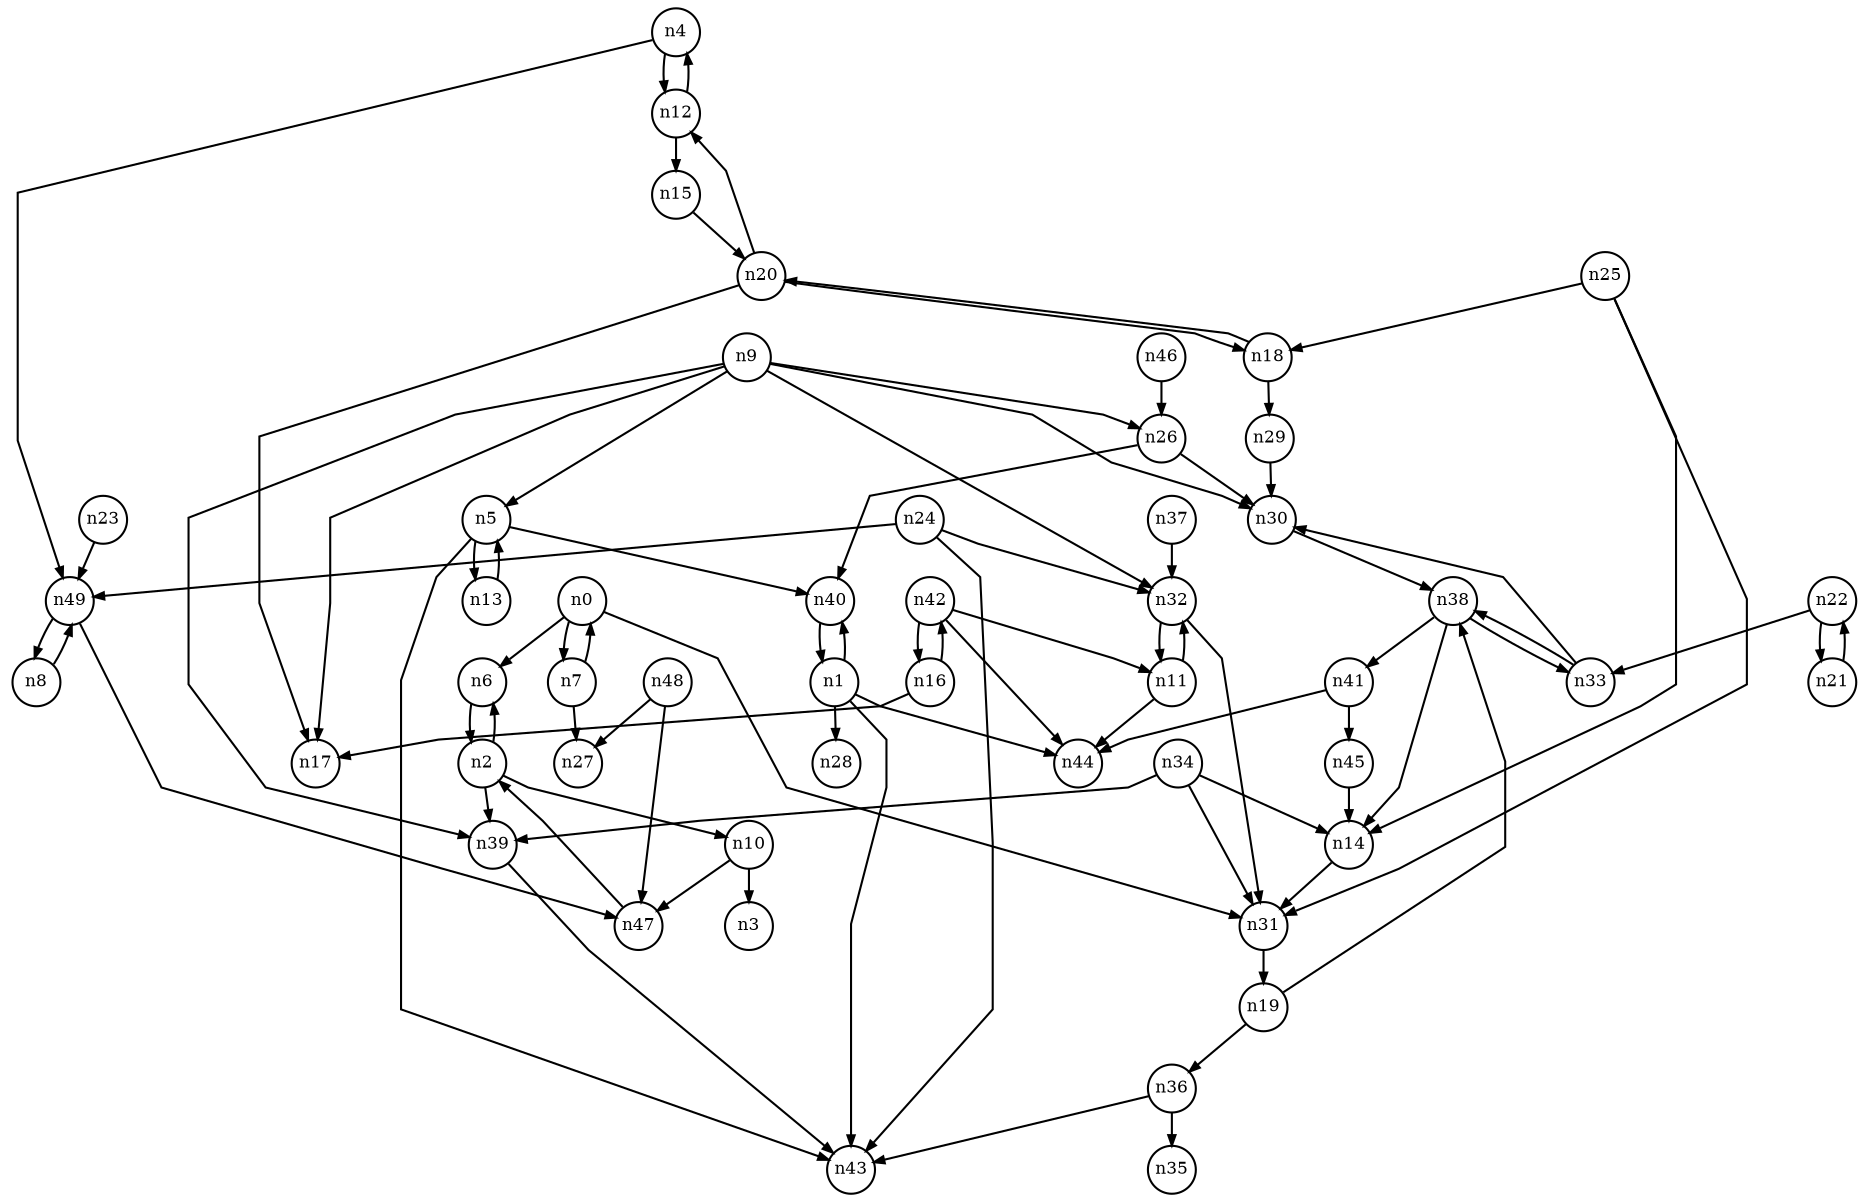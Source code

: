 digraph G{
splines=polyline;
ranksep=0.22;
nodesep=0.22;
nodesize=0.16;
fontsize=8
edge [arrowsize=0.5]
node [fontsize=8 shape=circle width=0.32 fixedsize=shape];

n6 -> n2
n0 -> n6
n0 -> n7
n0 -> n31
n7 -> n27
n7 -> n0
n31 -> n19
n1 -> n28
n1 -> n40
n1 -> n43
n1 -> n44
n40 -> n1
n2 -> n6
n2 -> n10
n2 -> n39
n10 -> n3
n10 -> n47
n39 -> n43
n12 -> n15
n12 -> n4
n4 -> n12
n4 -> n49
n49 -> n47
n49 -> n8
n13 -> n5
n5 -> n13
n5 -> n40
n5 -> n43
n8 -> n49
n9 -> n5
n9 -> n17
n9 -> n26
n9 -> n30
n9 -> n32
n9 -> n39
n26 -> n30
n26 -> n40
n30 -> n38
n32 -> n31
n32 -> n11
n47 -> n2
n11 -> n32
n11 -> n44
n15 -> n20
n14 -> n31
n16 -> n17
n16 -> n42
n29 -> n30
n18 -> n29
n18 -> n20
n36 -> n35
n36 -> n43
n19 -> n36
n19 -> n38
n38 -> n14
n38 -> n33
n38 -> n41
n20 -> n12
n20 -> n17
n20 -> n18
n21 -> n22
n22 -> n21
n22 -> n33
n33 -> n30
n33 -> n38
n23 -> n49
n24 -> n32
n24 -> n43
n24 -> n49
n25 -> n14
n25 -> n18
n25 -> n31
n34 -> n14
n34 -> n31
n34 -> n39
n37 -> n32
n41 -> n44
n41 -> n45
n45 -> n14
n42 -> n11
n42 -> n16
n42 -> n44
n46 -> n26
n48 -> n27
n48 -> n47
}

